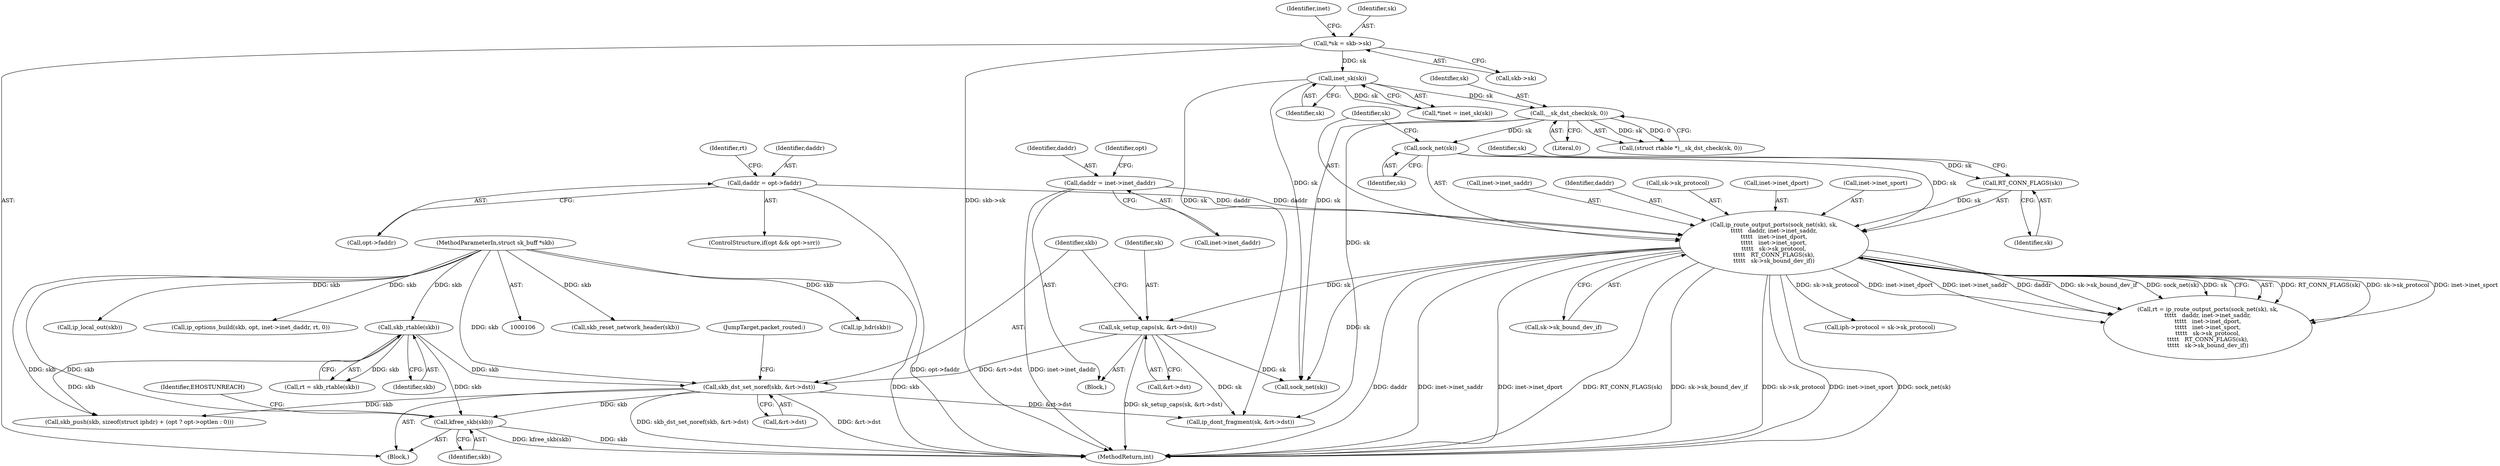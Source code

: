 digraph "0_linux_f6d8bd051c391c1c0458a30b2a7abcd939329259_22@pointer" {
"1000366" [label="(Call,kfree_skb(skb))"];
"1000202" [label="(Call,skb_dst_set_noref(skb, &rt->dst))"];
"1000132" [label="(Call,skb_rtable(skb))"];
"1000107" [label="(MethodParameterIn,struct sk_buff *skb)"];
"1000196" [label="(Call,sk_setup_caps(sk, &rt->dst))"];
"1000170" [label="(Call,ip_route_output_ports(sock_net(sk), sk,\n\t\t\t\t\t   daddr, inet->inet_saddr,\n\t\t\t\t\t   inet->inet_dport,\n\t\t\t\t\t   inet->inet_sport,\n\t\t\t\t\t   sk->sk_protocol,\n\t\t\t\t\t   RT_CONN_FLAGS(sk),\n\t\t\t\t\t   sk->sk_bound_dev_if))"];
"1000171" [label="(Call,sock_net(sk))"];
"1000143" [label="(Call,__sk_dst_check(sk, 0))"];
"1000118" [label="(Call,inet_sk(sk))"];
"1000110" [label="(Call,*sk = skb->sk)"];
"1000187" [label="(Call,RT_CONN_FLAGS(sk))"];
"1000163" [label="(Call,daddr = opt->faddr)"];
"1000152" [label="(Call,daddr = inet->inet_daddr)"];
"1000175" [label="(Call,inet->inet_saddr)"];
"1000157" [label="(ControlStructure,if(opt && opt->srr))"];
"1000154" [label="(Call,inet->inet_daddr)"];
"1000141" [label="(Call,(struct rtable *)__sk_dst_check(sk, 0))"];
"1000294" [label="(Call,iph->protocol = sk->sk_protocol)"];
"1000117" [label="(Identifier,inet)"];
"1000119" [label="(Identifier,sk)"];
"1000363" [label="(Call,sock_net(sk))"];
"1000110" [label="(Call,*sk = skb->sk)"];
"1000153" [label="(Identifier,daddr)"];
"1000235" [label="(Call,skb_reset_network_header(skb))"];
"1000108" [label="(Block,)"];
"1000168" [label="(Call,rt = ip_route_output_ports(sock_net(sk), sk,\n\t\t\t\t\t   daddr, inet->inet_saddr,\n\t\t\t\t\t   inet->inet_dport,\n\t\t\t\t\t   inet->inet_sport,\n\t\t\t\t\t   sk->sk_protocol,\n\t\t\t\t\t   RT_CONN_FLAGS(sk),\n\t\t\t\t\t   sk->sk_bound_dev_if))"];
"1000163" [label="(Call,daddr = opt->faddr)"];
"1000173" [label="(Identifier,sk)"];
"1000118" [label="(Call,inet_sk(sk))"];
"1000203" [label="(Identifier,skb)"];
"1000170" [label="(Call,ip_route_output_ports(sock_net(sk), sk,\n\t\t\t\t\t   daddr, inet->inet_saddr,\n\t\t\t\t\t   inet->inet_dport,\n\t\t\t\t\t   inet->inet_sport,\n\t\t\t\t\t   sk->sk_protocol,\n\t\t\t\t\t   RT_CONN_FLAGS(sk),\n\t\t\t\t\t   sk->sk_bound_dev_if))"];
"1000150" [label="(Block,)"];
"1000164" [label="(Identifier,daddr)"];
"1000239" [label="(Call,ip_hdr(skb))"];
"1000370" [label="(Identifier,EHOSTUNREACH)"];
"1000111" [label="(Identifier,sk)"];
"1000174" [label="(Identifier,daddr)"];
"1000355" [label="(Call,ip_local_out(skb))"];
"1000169" [label="(Identifier,rt)"];
"1000190" [label="(Identifier,sk)"];
"1000331" [label="(Call,ip_options_build(skb, opt, inet->inet_daddr, rt, 0))"];
"1000112" [label="(Call,skb->sk)"];
"1000165" [label="(Call,opt->faddr)"];
"1000198" [label="(Call,&rt->dst)"];
"1000133" [label="(Identifier,skb)"];
"1000107" [label="(MethodParameterIn,struct sk_buff *skb)"];
"1000202" [label="(Call,skb_dst_set_noref(skb, &rt->dst))"];
"1000366" [label="(Call,kfree_skb(skb))"];
"1000197" [label="(Identifier,sk)"];
"1000145" [label="(Literal,0)"];
"1000371" [label="(MethodReturn,int)"];
"1000367" [label="(Identifier,skb)"];
"1000184" [label="(Call,sk->sk_protocol)"];
"1000189" [label="(Call,sk->sk_bound_dev_if)"];
"1000187" [label="(Call,RT_CONN_FLAGS(sk))"];
"1000152" [label="(Call,daddr = inet->inet_daddr)"];
"1000196" [label="(Call,sk_setup_caps(sk, &rt->dst))"];
"1000178" [label="(Call,inet->inet_dport)"];
"1000132" [label="(Call,skb_rtable(skb))"];
"1000116" [label="(Call,*inet = inet_sk(sk))"];
"1000204" [label="(Call,&rt->dst)"];
"1000224" [label="(Call,skb_push(skb, sizeof(struct iphdr) + (opt ? opt->optlen : 0)))"];
"1000171" [label="(Call,sock_net(sk))"];
"1000188" [label="(Identifier,sk)"];
"1000130" [label="(Call,rt = skb_rtable(skb))"];
"1000159" [label="(Identifier,opt)"];
"1000143" [label="(Call,__sk_dst_check(sk, 0))"];
"1000181" [label="(Call,inet->inet_sport)"];
"1000208" [label="(JumpTarget,packet_routed:)"];
"1000262" [label="(Call,ip_dont_fragment(sk, &rt->dst))"];
"1000172" [label="(Identifier,sk)"];
"1000144" [label="(Identifier,sk)"];
"1000366" -> "1000108"  [label="AST: "];
"1000366" -> "1000367"  [label="CFG: "];
"1000367" -> "1000366"  [label="AST: "];
"1000370" -> "1000366"  [label="CFG: "];
"1000366" -> "1000371"  [label="DDG: skb"];
"1000366" -> "1000371"  [label="DDG: kfree_skb(skb)"];
"1000202" -> "1000366"  [label="DDG: skb"];
"1000132" -> "1000366"  [label="DDG: skb"];
"1000107" -> "1000366"  [label="DDG: skb"];
"1000202" -> "1000108"  [label="AST: "];
"1000202" -> "1000204"  [label="CFG: "];
"1000203" -> "1000202"  [label="AST: "];
"1000204" -> "1000202"  [label="AST: "];
"1000208" -> "1000202"  [label="CFG: "];
"1000202" -> "1000371"  [label="DDG: skb_dst_set_noref(skb, &rt->dst)"];
"1000202" -> "1000371"  [label="DDG: &rt->dst"];
"1000132" -> "1000202"  [label="DDG: skb"];
"1000107" -> "1000202"  [label="DDG: skb"];
"1000196" -> "1000202"  [label="DDG: &rt->dst"];
"1000202" -> "1000224"  [label="DDG: skb"];
"1000202" -> "1000262"  [label="DDG: &rt->dst"];
"1000132" -> "1000130"  [label="AST: "];
"1000132" -> "1000133"  [label="CFG: "];
"1000133" -> "1000132"  [label="AST: "];
"1000130" -> "1000132"  [label="CFG: "];
"1000132" -> "1000130"  [label="DDG: skb"];
"1000107" -> "1000132"  [label="DDG: skb"];
"1000132" -> "1000224"  [label="DDG: skb"];
"1000107" -> "1000106"  [label="AST: "];
"1000107" -> "1000371"  [label="DDG: skb"];
"1000107" -> "1000224"  [label="DDG: skb"];
"1000107" -> "1000235"  [label="DDG: skb"];
"1000107" -> "1000239"  [label="DDG: skb"];
"1000107" -> "1000331"  [label="DDG: skb"];
"1000107" -> "1000355"  [label="DDG: skb"];
"1000196" -> "1000150"  [label="AST: "];
"1000196" -> "1000198"  [label="CFG: "];
"1000197" -> "1000196"  [label="AST: "];
"1000198" -> "1000196"  [label="AST: "];
"1000203" -> "1000196"  [label="CFG: "];
"1000196" -> "1000371"  [label="DDG: sk_setup_caps(sk, &rt->dst)"];
"1000170" -> "1000196"  [label="DDG: sk"];
"1000196" -> "1000262"  [label="DDG: sk"];
"1000196" -> "1000363"  [label="DDG: sk"];
"1000170" -> "1000168"  [label="AST: "];
"1000170" -> "1000189"  [label="CFG: "];
"1000171" -> "1000170"  [label="AST: "];
"1000173" -> "1000170"  [label="AST: "];
"1000174" -> "1000170"  [label="AST: "];
"1000175" -> "1000170"  [label="AST: "];
"1000178" -> "1000170"  [label="AST: "];
"1000181" -> "1000170"  [label="AST: "];
"1000184" -> "1000170"  [label="AST: "];
"1000187" -> "1000170"  [label="AST: "];
"1000189" -> "1000170"  [label="AST: "];
"1000168" -> "1000170"  [label="CFG: "];
"1000170" -> "1000371"  [label="DDG: inet->inet_dport"];
"1000170" -> "1000371"  [label="DDG: RT_CONN_FLAGS(sk)"];
"1000170" -> "1000371"  [label="DDG: sk->sk_bound_dev_if"];
"1000170" -> "1000371"  [label="DDG: sk->sk_protocol"];
"1000170" -> "1000371"  [label="DDG: inet->inet_sport"];
"1000170" -> "1000371"  [label="DDG: sock_net(sk)"];
"1000170" -> "1000371"  [label="DDG: daddr"];
"1000170" -> "1000371"  [label="DDG: inet->inet_saddr"];
"1000170" -> "1000168"  [label="DDG: RT_CONN_FLAGS(sk)"];
"1000170" -> "1000168"  [label="DDG: sk->sk_protocol"];
"1000170" -> "1000168"  [label="DDG: inet->inet_sport"];
"1000170" -> "1000168"  [label="DDG: inet->inet_dport"];
"1000170" -> "1000168"  [label="DDG: inet->inet_saddr"];
"1000170" -> "1000168"  [label="DDG: daddr"];
"1000170" -> "1000168"  [label="DDG: sk->sk_bound_dev_if"];
"1000170" -> "1000168"  [label="DDG: sock_net(sk)"];
"1000170" -> "1000168"  [label="DDG: sk"];
"1000171" -> "1000170"  [label="DDG: sk"];
"1000187" -> "1000170"  [label="DDG: sk"];
"1000163" -> "1000170"  [label="DDG: daddr"];
"1000152" -> "1000170"  [label="DDG: daddr"];
"1000170" -> "1000294"  [label="DDG: sk->sk_protocol"];
"1000170" -> "1000363"  [label="DDG: sk"];
"1000171" -> "1000172"  [label="CFG: "];
"1000172" -> "1000171"  [label="AST: "];
"1000173" -> "1000171"  [label="CFG: "];
"1000143" -> "1000171"  [label="DDG: sk"];
"1000171" -> "1000187"  [label="DDG: sk"];
"1000143" -> "1000141"  [label="AST: "];
"1000143" -> "1000145"  [label="CFG: "];
"1000144" -> "1000143"  [label="AST: "];
"1000145" -> "1000143"  [label="AST: "];
"1000141" -> "1000143"  [label="CFG: "];
"1000143" -> "1000141"  [label="DDG: sk"];
"1000143" -> "1000141"  [label="DDG: 0"];
"1000118" -> "1000143"  [label="DDG: sk"];
"1000143" -> "1000262"  [label="DDG: sk"];
"1000143" -> "1000363"  [label="DDG: sk"];
"1000118" -> "1000116"  [label="AST: "];
"1000118" -> "1000119"  [label="CFG: "];
"1000119" -> "1000118"  [label="AST: "];
"1000116" -> "1000118"  [label="CFG: "];
"1000118" -> "1000116"  [label="DDG: sk"];
"1000110" -> "1000118"  [label="DDG: sk"];
"1000118" -> "1000262"  [label="DDG: sk"];
"1000118" -> "1000363"  [label="DDG: sk"];
"1000110" -> "1000108"  [label="AST: "];
"1000110" -> "1000112"  [label="CFG: "];
"1000111" -> "1000110"  [label="AST: "];
"1000112" -> "1000110"  [label="AST: "];
"1000117" -> "1000110"  [label="CFG: "];
"1000110" -> "1000371"  [label="DDG: skb->sk"];
"1000187" -> "1000188"  [label="CFG: "];
"1000188" -> "1000187"  [label="AST: "];
"1000190" -> "1000187"  [label="CFG: "];
"1000163" -> "1000157"  [label="AST: "];
"1000163" -> "1000165"  [label="CFG: "];
"1000164" -> "1000163"  [label="AST: "];
"1000165" -> "1000163"  [label="AST: "];
"1000169" -> "1000163"  [label="CFG: "];
"1000163" -> "1000371"  [label="DDG: opt->faddr"];
"1000152" -> "1000150"  [label="AST: "];
"1000152" -> "1000154"  [label="CFG: "];
"1000153" -> "1000152"  [label="AST: "];
"1000154" -> "1000152"  [label="AST: "];
"1000159" -> "1000152"  [label="CFG: "];
"1000152" -> "1000371"  [label="DDG: inet->inet_daddr"];
}
